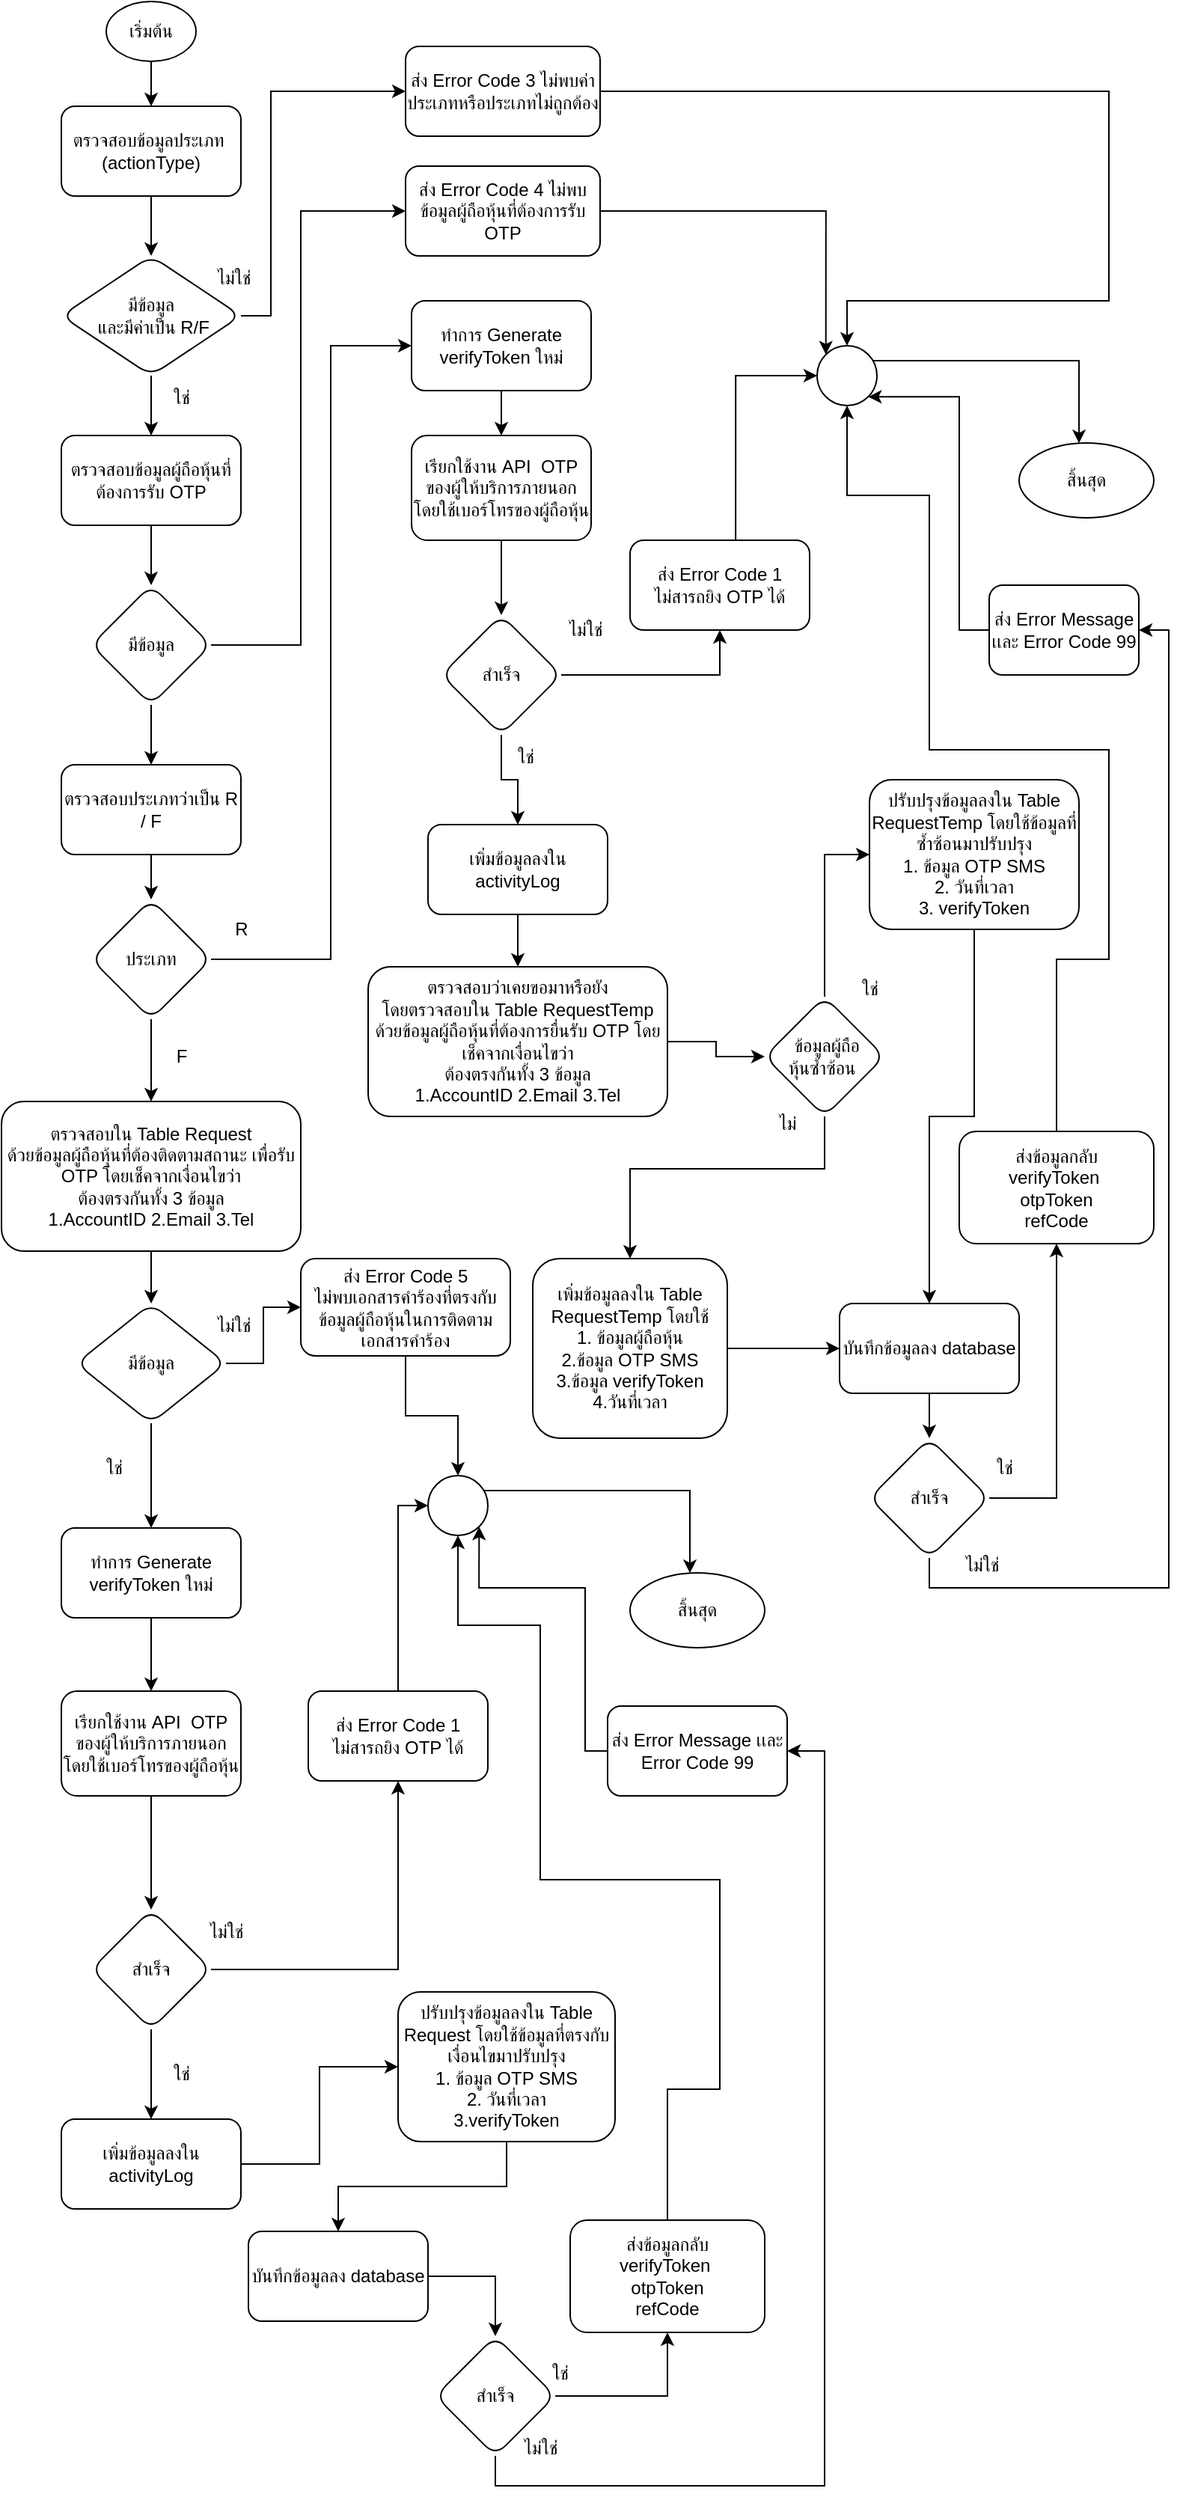 <mxfile version="20.2.7" type="github">
  <diagram id="dro-6b8uDXhCYp0ZRgtl" name="หน้า-1">
    <mxGraphModel dx="1261" dy="743" grid="1" gridSize="10" guides="1" tooltips="1" connect="1" arrows="1" fold="1" page="1" pageScale="1" pageWidth="827" pageHeight="1169" math="0" shadow="0">
      <root>
        <mxCell id="0" />
        <mxCell id="1" parent="0" />
        <mxCell id="cVtNknkUycDQGSGfjUrZ-103" value="" style="group" vertex="1" connectable="0" parent="1">
          <mxGeometry x="29" y="30" width="770" height="1660" as="geometry" />
        </mxCell>
        <mxCell id="cVtNknkUycDQGSGfjUrZ-2" value="เริ่มต้น" style="ellipse;whiteSpace=wrap;html=1;" vertex="1" parent="cVtNknkUycDQGSGfjUrZ-103">
          <mxGeometry x="70" width="60" height="40" as="geometry" />
        </mxCell>
        <mxCell id="cVtNknkUycDQGSGfjUrZ-4" value="ตรวจสอบข้อมูลประเภท&amp;nbsp;&lt;br&gt;(actionType)" style="rounded=1;whiteSpace=wrap;html=1;" vertex="1" parent="cVtNknkUycDQGSGfjUrZ-103">
          <mxGeometry x="40" y="70" width="120" height="60" as="geometry" />
        </mxCell>
        <mxCell id="cVtNknkUycDQGSGfjUrZ-1" value="" style="edgeStyle=orthogonalEdgeStyle;rounded=0;orthogonalLoop=1;jettySize=auto;html=1;" edge="1" parent="cVtNknkUycDQGSGfjUrZ-103" source="cVtNknkUycDQGSGfjUrZ-2" target="cVtNknkUycDQGSGfjUrZ-4">
          <mxGeometry relative="1" as="geometry" />
        </mxCell>
        <mxCell id="cVtNknkUycDQGSGfjUrZ-7" value="มีข้อมูล&lt;br&gt;&amp;nbsp;และมีค่าเป็น R/F" style="rhombus;whiteSpace=wrap;html=1;rounded=1;" vertex="1" parent="cVtNknkUycDQGSGfjUrZ-103">
          <mxGeometry x="40" y="170" width="120" height="80" as="geometry" />
        </mxCell>
        <mxCell id="cVtNknkUycDQGSGfjUrZ-3" value="" style="edgeStyle=orthogonalEdgeStyle;rounded=0;orthogonalLoop=1;jettySize=auto;html=1;" edge="1" parent="cVtNknkUycDQGSGfjUrZ-103" source="cVtNknkUycDQGSGfjUrZ-4" target="cVtNknkUycDQGSGfjUrZ-7">
          <mxGeometry relative="1" as="geometry" />
        </mxCell>
        <mxCell id="cVtNknkUycDQGSGfjUrZ-9" value="ส่ง Error Code 3 ไม่พบค่าประเภทหรือประเภทไม่ถูกต้อง" style="whiteSpace=wrap;html=1;rounded=1;" vertex="1" parent="cVtNknkUycDQGSGfjUrZ-103">
          <mxGeometry x="270" y="30" width="130" height="60" as="geometry" />
        </mxCell>
        <mxCell id="cVtNknkUycDQGSGfjUrZ-5" value="" style="edgeStyle=orthogonalEdgeStyle;rounded=0;orthogonalLoop=1;jettySize=auto;html=1;" edge="1" parent="cVtNknkUycDQGSGfjUrZ-103" source="cVtNknkUycDQGSGfjUrZ-7" target="cVtNknkUycDQGSGfjUrZ-9">
          <mxGeometry relative="1" as="geometry">
            <Array as="points">
              <mxPoint x="180" y="210" />
              <mxPoint x="180" y="60" />
            </Array>
          </mxGeometry>
        </mxCell>
        <mxCell id="cVtNknkUycDQGSGfjUrZ-12" value="ตรวจสอบข้อมูลผู้ถือหุ้นที่ต้องการรับ OTP" style="whiteSpace=wrap;html=1;rounded=1;" vertex="1" parent="cVtNknkUycDQGSGfjUrZ-103">
          <mxGeometry x="40" y="290" width="120" height="60" as="geometry" />
        </mxCell>
        <mxCell id="cVtNknkUycDQGSGfjUrZ-6" value="" style="edgeStyle=orthogonalEdgeStyle;rounded=0;orthogonalLoop=1;jettySize=auto;html=1;" edge="1" parent="cVtNknkUycDQGSGfjUrZ-103" source="cVtNknkUycDQGSGfjUrZ-7" target="cVtNknkUycDQGSGfjUrZ-12">
          <mxGeometry relative="1" as="geometry" />
        </mxCell>
        <mxCell id="cVtNknkUycDQGSGfjUrZ-14" value="ส่ง Error Code 4 ไม่พบข้อมูลผู้ถือหุ้นที่ต้องการรับ OTP" style="whiteSpace=wrap;html=1;rounded=1;" vertex="1" parent="cVtNknkUycDQGSGfjUrZ-103">
          <mxGeometry x="270" y="110" width="130" height="60" as="geometry" />
        </mxCell>
        <mxCell id="cVtNknkUycDQGSGfjUrZ-15" value="ไม่ใช่" style="text;html=1;align=center;verticalAlign=middle;resizable=0;points=[];autosize=1;strokeColor=none;fillColor=none;" vertex="1" parent="cVtNknkUycDQGSGfjUrZ-103">
          <mxGeometry x="130" y="170" width="50" height="30" as="geometry" />
        </mxCell>
        <mxCell id="cVtNknkUycDQGSGfjUrZ-16" value="ใช่" style="text;html=1;align=center;verticalAlign=middle;resizable=0;points=[];autosize=1;strokeColor=none;fillColor=none;" vertex="1" parent="cVtNknkUycDQGSGfjUrZ-103">
          <mxGeometry x="100" y="250" width="40" height="30" as="geometry" />
        </mxCell>
        <mxCell id="cVtNknkUycDQGSGfjUrZ-18" value="มีข้อมูล" style="rhombus;whiteSpace=wrap;html=1;rounded=1;" vertex="1" parent="cVtNknkUycDQGSGfjUrZ-103">
          <mxGeometry x="60" y="390" width="80" height="80" as="geometry" />
        </mxCell>
        <mxCell id="cVtNknkUycDQGSGfjUrZ-11" value="" style="edgeStyle=orthogonalEdgeStyle;rounded=0;orthogonalLoop=1;jettySize=auto;html=1;" edge="1" parent="cVtNknkUycDQGSGfjUrZ-103" source="cVtNknkUycDQGSGfjUrZ-12" target="cVtNknkUycDQGSGfjUrZ-18">
          <mxGeometry relative="1" as="geometry" />
        </mxCell>
        <mxCell id="cVtNknkUycDQGSGfjUrZ-10" value="" style="edgeStyle=orthogonalEdgeStyle;rounded=0;orthogonalLoop=1;jettySize=auto;html=1;exitX=1;exitY=0.5;exitDx=0;exitDy=0;" edge="1" parent="cVtNknkUycDQGSGfjUrZ-103" source="cVtNknkUycDQGSGfjUrZ-18" target="cVtNknkUycDQGSGfjUrZ-14">
          <mxGeometry relative="1" as="geometry">
            <Array as="points">
              <mxPoint x="200" y="430" />
              <mxPoint x="200" y="140" />
            </Array>
          </mxGeometry>
        </mxCell>
        <mxCell id="cVtNknkUycDQGSGfjUrZ-21" value="ตรวจสอบประเภทว่าเป็น R / F" style="whiteSpace=wrap;html=1;rounded=1;" vertex="1" parent="cVtNknkUycDQGSGfjUrZ-103">
          <mxGeometry x="40" y="510" width="120" height="60" as="geometry" />
        </mxCell>
        <mxCell id="cVtNknkUycDQGSGfjUrZ-17" value="" style="edgeStyle=orthogonalEdgeStyle;rounded=0;orthogonalLoop=1;jettySize=auto;html=1;" edge="1" parent="cVtNknkUycDQGSGfjUrZ-103" source="cVtNknkUycDQGSGfjUrZ-18" target="cVtNknkUycDQGSGfjUrZ-21">
          <mxGeometry relative="1" as="geometry" />
        </mxCell>
        <mxCell id="cVtNknkUycDQGSGfjUrZ-23" value="ประเภท" style="rhombus;whiteSpace=wrap;html=1;rounded=1;" vertex="1" parent="cVtNknkUycDQGSGfjUrZ-103">
          <mxGeometry x="60" y="600" width="80" height="80" as="geometry" />
        </mxCell>
        <mxCell id="cVtNknkUycDQGSGfjUrZ-20" value="" style="edgeStyle=orthogonalEdgeStyle;rounded=0;orthogonalLoop=1;jettySize=auto;html=1;" edge="1" parent="cVtNknkUycDQGSGfjUrZ-103" source="cVtNknkUycDQGSGfjUrZ-21" target="cVtNknkUycDQGSGfjUrZ-23">
          <mxGeometry relative="1" as="geometry" />
        </mxCell>
        <mxCell id="cVtNknkUycDQGSGfjUrZ-24" value="R" style="text;html=1;align=center;verticalAlign=middle;resizable=0;points=[];autosize=1;strokeColor=none;fillColor=none;" vertex="1" parent="cVtNknkUycDQGSGfjUrZ-103">
          <mxGeometry x="145" y="605" width="30" height="30" as="geometry" />
        </mxCell>
        <mxCell id="cVtNknkUycDQGSGfjUrZ-25" value="F" style="text;html=1;align=center;verticalAlign=middle;resizable=0;points=[];autosize=1;strokeColor=none;fillColor=none;" vertex="1" parent="cVtNknkUycDQGSGfjUrZ-103">
          <mxGeometry x="105" y="690" width="30" height="30" as="geometry" />
        </mxCell>
        <mxCell id="cVtNknkUycDQGSGfjUrZ-28" value="สำเร็จ" style="rhombus;whiteSpace=wrap;html=1;rounded=1;" vertex="1" parent="cVtNknkUycDQGSGfjUrZ-103">
          <mxGeometry x="294" y="410" width="80" height="80" as="geometry" />
        </mxCell>
        <mxCell id="cVtNknkUycDQGSGfjUrZ-30" value="ส่ง Error Code 1 &lt;br&gt;ไม่สารถยิง OTP ได้" style="whiteSpace=wrap;html=1;rounded=1;" vertex="1" parent="cVtNknkUycDQGSGfjUrZ-103">
          <mxGeometry x="420" y="360" width="120" height="60" as="geometry" />
        </mxCell>
        <mxCell id="cVtNknkUycDQGSGfjUrZ-27" style="edgeStyle=orthogonalEdgeStyle;rounded=0;orthogonalLoop=1;jettySize=auto;html=1;entryX=0.5;entryY=1;entryDx=0;entryDy=0;" edge="1" parent="cVtNknkUycDQGSGfjUrZ-103" source="cVtNknkUycDQGSGfjUrZ-28" target="cVtNknkUycDQGSGfjUrZ-30">
          <mxGeometry relative="1" as="geometry" />
        </mxCell>
        <mxCell id="cVtNknkUycDQGSGfjUrZ-31" value="ไม่ใช่" style="text;html=1;align=center;verticalAlign=middle;resizable=0;points=[];autosize=1;strokeColor=none;fillColor=none;" vertex="1" parent="cVtNknkUycDQGSGfjUrZ-103">
          <mxGeometry x="365" y="405" width="50" height="30" as="geometry" />
        </mxCell>
        <mxCell id="cVtNknkUycDQGSGfjUrZ-32" value="ใช่" style="text;html=1;align=center;verticalAlign=middle;resizable=0;points=[];autosize=1;strokeColor=none;fillColor=none;" vertex="1" parent="cVtNknkUycDQGSGfjUrZ-103">
          <mxGeometry x="330" y="490" width="40" height="30" as="geometry" />
        </mxCell>
        <mxCell id="cVtNknkUycDQGSGfjUrZ-34" value="" style="ellipse;whiteSpace=wrap;html=1;aspect=fixed;" vertex="1" parent="cVtNknkUycDQGSGfjUrZ-103">
          <mxGeometry x="545" y="230" width="40" height="40" as="geometry" />
        </mxCell>
        <mxCell id="cVtNknkUycDQGSGfjUrZ-8" style="edgeStyle=orthogonalEdgeStyle;rounded=0;orthogonalLoop=1;jettySize=auto;html=1;entryX=0.5;entryY=0;entryDx=0;entryDy=0;" edge="1" parent="cVtNknkUycDQGSGfjUrZ-103" source="cVtNknkUycDQGSGfjUrZ-9" target="cVtNknkUycDQGSGfjUrZ-34">
          <mxGeometry relative="1" as="geometry">
            <mxPoint x="710" y="110" as="targetPoint" />
            <Array as="points">
              <mxPoint x="740" y="60" />
              <mxPoint x="740" y="200" />
              <mxPoint x="565" y="200" />
            </Array>
          </mxGeometry>
        </mxCell>
        <mxCell id="cVtNknkUycDQGSGfjUrZ-13" style="edgeStyle=orthogonalEdgeStyle;rounded=0;orthogonalLoop=1;jettySize=auto;html=1;entryX=0;entryY=0;entryDx=0;entryDy=0;" edge="1" parent="cVtNknkUycDQGSGfjUrZ-103" source="cVtNknkUycDQGSGfjUrZ-14" target="cVtNknkUycDQGSGfjUrZ-34">
          <mxGeometry relative="1" as="geometry">
            <mxPoint x="660" y="140" as="targetPoint" />
          </mxGeometry>
        </mxCell>
        <mxCell id="cVtNknkUycDQGSGfjUrZ-29" style="edgeStyle=orthogonalEdgeStyle;rounded=0;orthogonalLoop=1;jettySize=auto;html=1;entryX=0;entryY=0.5;entryDx=0;entryDy=0;exitX=0.588;exitY=-0.004;exitDx=0;exitDy=0;exitPerimeter=0;" edge="1" parent="cVtNknkUycDQGSGfjUrZ-103" source="cVtNknkUycDQGSGfjUrZ-30" target="cVtNknkUycDQGSGfjUrZ-34">
          <mxGeometry relative="1" as="geometry" />
        </mxCell>
        <mxCell id="cVtNknkUycDQGSGfjUrZ-35" value="เพิ่มข้อมูลลงใน Table RequestTemp โดยใช้&lt;br&gt;1. ข้อมูลผู้ถือหุ้น &lt;br&gt;2.ข้อมูล OTP SMS&lt;br&gt;3.ข้อมูล verifyToken&lt;br&gt;4.วันที่เวลา" style="whiteSpace=wrap;html=1;rounded=1;" vertex="1" parent="cVtNknkUycDQGSGfjUrZ-103">
          <mxGeometry x="355" y="840" width="130" height="120" as="geometry" />
        </mxCell>
        <mxCell id="cVtNknkUycDQGSGfjUrZ-37" value="เพิ่มข้อมูลลงใน activityLog" style="whiteSpace=wrap;html=1;rounded=1;" vertex="1" parent="cVtNknkUycDQGSGfjUrZ-103">
          <mxGeometry x="285" y="550" width="120" height="60" as="geometry" />
        </mxCell>
        <mxCell id="cVtNknkUycDQGSGfjUrZ-26" value="" style="edgeStyle=orthogonalEdgeStyle;rounded=0;orthogonalLoop=1;jettySize=auto;html=1;" edge="1" parent="cVtNknkUycDQGSGfjUrZ-103" source="cVtNknkUycDQGSGfjUrZ-28" target="cVtNknkUycDQGSGfjUrZ-37">
          <mxGeometry relative="1" as="geometry" />
        </mxCell>
        <mxCell id="cVtNknkUycDQGSGfjUrZ-39" value="บันทึกข้อมูลลง database" style="whiteSpace=wrap;html=1;rounded=1;" vertex="1" parent="cVtNknkUycDQGSGfjUrZ-103">
          <mxGeometry x="560" y="870" width="120" height="60" as="geometry" />
        </mxCell>
        <mxCell id="cVtNknkUycDQGSGfjUrZ-40" value="" style="edgeStyle=orthogonalEdgeStyle;rounded=0;orthogonalLoop=1;jettySize=auto;html=1;" edge="1" parent="cVtNknkUycDQGSGfjUrZ-103" source="cVtNknkUycDQGSGfjUrZ-35" target="cVtNknkUycDQGSGfjUrZ-39">
          <mxGeometry relative="1" as="geometry">
            <Array as="points">
              <mxPoint x="670" y="880" />
            </Array>
          </mxGeometry>
        </mxCell>
        <mxCell id="cVtNknkUycDQGSGfjUrZ-42" value="" style="edgeStyle=orthogonalEdgeStyle;rounded=0;orthogonalLoop=1;jettySize=auto;html=1;" edge="1" parent="cVtNknkUycDQGSGfjUrZ-103" source="cVtNknkUycDQGSGfjUrZ-43" target="cVtNknkUycDQGSGfjUrZ-35">
          <mxGeometry relative="1" as="geometry">
            <Array as="points">
              <mxPoint x="550" y="780" />
              <mxPoint x="420" y="780" />
            </Array>
          </mxGeometry>
        </mxCell>
        <mxCell id="cVtNknkUycDQGSGfjUrZ-43" value="&amp;nbsp;ข้อมูลผู้ถือ&lt;br&gt;หุ้นซ้ำซ้อน&amp;nbsp;" style="rhombus;whiteSpace=wrap;html=1;rounded=1;" vertex="1" parent="cVtNknkUycDQGSGfjUrZ-103">
          <mxGeometry x="510" y="665" width="80" height="80" as="geometry" />
        </mxCell>
        <mxCell id="cVtNknkUycDQGSGfjUrZ-44" value="" style="edgeStyle=orthogonalEdgeStyle;rounded=0;orthogonalLoop=1;jettySize=auto;html=1;entryX=0.5;entryY=0;entryDx=0;entryDy=0;" edge="1" parent="cVtNknkUycDQGSGfjUrZ-103" source="cVtNknkUycDQGSGfjUrZ-45" target="cVtNknkUycDQGSGfjUrZ-39">
          <mxGeometry relative="1" as="geometry">
            <mxPoint x="685" y="1025" as="targetPoint" />
          </mxGeometry>
        </mxCell>
        <mxCell id="cVtNknkUycDQGSGfjUrZ-45" value="ปรับปรุงข้อมูลลงใน Table RequestTemp โดยใช้ข้อมูลที่ซ้ำซ้อนมาปรับปรุง&lt;br&gt;1. ข้อมูล OTP SMS&lt;br&gt;2. วันที่เวลา&lt;br&gt;3. verifyToken" style="whiteSpace=wrap;html=1;rounded=1;" vertex="1" parent="cVtNknkUycDQGSGfjUrZ-103">
          <mxGeometry x="580" y="520" width="140" height="100" as="geometry" />
        </mxCell>
        <mxCell id="cVtNknkUycDQGSGfjUrZ-41" style="edgeStyle=orthogonalEdgeStyle;rounded=0;orthogonalLoop=1;jettySize=auto;html=1;entryX=0;entryY=0.5;entryDx=0;entryDy=0;" edge="1" parent="cVtNknkUycDQGSGfjUrZ-103" source="cVtNknkUycDQGSGfjUrZ-43" target="cVtNknkUycDQGSGfjUrZ-45">
          <mxGeometry relative="1" as="geometry" />
        </mxCell>
        <mxCell id="cVtNknkUycDQGSGfjUrZ-46" value="ไม่" style="text;html=1;align=center;verticalAlign=middle;resizable=0;points=[];autosize=1;strokeColor=none;fillColor=none;" vertex="1" parent="cVtNknkUycDQGSGfjUrZ-103">
          <mxGeometry x="505" y="735" width="40" height="30" as="geometry" />
        </mxCell>
        <mxCell id="cVtNknkUycDQGSGfjUrZ-47" value="ใช่" style="text;html=1;align=center;verticalAlign=middle;resizable=0;points=[];autosize=1;strokeColor=none;fillColor=none;" vertex="1" parent="cVtNknkUycDQGSGfjUrZ-103">
          <mxGeometry x="560" y="645" width="40" height="30" as="geometry" />
        </mxCell>
        <mxCell id="cVtNknkUycDQGSGfjUrZ-48" style="edgeStyle=orthogonalEdgeStyle;rounded=0;orthogonalLoop=1;jettySize=auto;html=1;entryX=0.5;entryY=1;entryDx=0;entryDy=0;exitX=0.5;exitY=0;exitDx=0;exitDy=0;" edge="1" parent="cVtNknkUycDQGSGfjUrZ-103" source="cVtNknkUycDQGSGfjUrZ-49" target="cVtNknkUycDQGSGfjUrZ-34">
          <mxGeometry relative="1" as="geometry">
            <mxPoint x="700" y="750" as="sourcePoint" />
            <Array as="points">
              <mxPoint x="705" y="640" />
              <mxPoint x="740" y="640" />
              <mxPoint x="740" y="500" />
              <mxPoint x="620" y="500" />
              <mxPoint x="620" y="330" />
              <mxPoint x="565" y="330" />
            </Array>
          </mxGeometry>
        </mxCell>
        <mxCell id="cVtNknkUycDQGSGfjUrZ-49" value="ส่งข้อมูลกลับ&lt;br&gt;verifyToken&amp;nbsp;&lt;br&gt;otpToken&lt;br&gt;refCode" style="whiteSpace=wrap;html=1;rounded=1;" vertex="1" parent="cVtNknkUycDQGSGfjUrZ-103">
          <mxGeometry x="640" y="755" width="130" height="75" as="geometry" />
        </mxCell>
        <mxCell id="cVtNknkUycDQGSGfjUrZ-50" value="สิ้นสุด" style="ellipse;whiteSpace=wrap;html=1;" vertex="1" parent="cVtNknkUycDQGSGfjUrZ-103">
          <mxGeometry x="680" y="295" width="90" height="50" as="geometry" />
        </mxCell>
        <mxCell id="cVtNknkUycDQGSGfjUrZ-33" value="" style="edgeStyle=orthogonalEdgeStyle;rounded=0;orthogonalLoop=1;jettySize=auto;html=1;" edge="1" parent="cVtNknkUycDQGSGfjUrZ-103" source="cVtNknkUycDQGSGfjUrZ-34" target="cVtNknkUycDQGSGfjUrZ-50">
          <mxGeometry relative="1" as="geometry">
            <Array as="points">
              <mxPoint x="720" y="240" />
            </Array>
          </mxGeometry>
        </mxCell>
        <mxCell id="cVtNknkUycDQGSGfjUrZ-51" style="edgeStyle=orthogonalEdgeStyle;rounded=0;orthogonalLoop=1;jettySize=auto;html=1;entryX=0.5;entryY=1;entryDx=0;entryDy=0;" edge="1" parent="cVtNknkUycDQGSGfjUrZ-103" source="cVtNknkUycDQGSGfjUrZ-53" target="cVtNknkUycDQGSGfjUrZ-49">
          <mxGeometry relative="1" as="geometry">
            <mxPoint x="710" y="840" as="targetPoint" />
            <Array as="points">
              <mxPoint x="705" y="1000" />
            </Array>
          </mxGeometry>
        </mxCell>
        <mxCell id="cVtNknkUycDQGSGfjUrZ-53" value="สำเร็จ" style="rhombus;whiteSpace=wrap;html=1;rounded=1;" vertex="1" parent="cVtNknkUycDQGSGfjUrZ-103">
          <mxGeometry x="580" y="960" width="80" height="80" as="geometry" />
        </mxCell>
        <mxCell id="cVtNknkUycDQGSGfjUrZ-38" value="" style="edgeStyle=orthogonalEdgeStyle;rounded=0;orthogonalLoop=1;jettySize=auto;html=1;" edge="1" parent="cVtNknkUycDQGSGfjUrZ-103" source="cVtNknkUycDQGSGfjUrZ-39" target="cVtNknkUycDQGSGfjUrZ-53">
          <mxGeometry relative="1" as="geometry" />
        </mxCell>
        <mxCell id="cVtNknkUycDQGSGfjUrZ-54" value="ใช่" style="text;html=1;align=center;verticalAlign=middle;resizable=0;points=[];autosize=1;strokeColor=none;fillColor=none;" vertex="1" parent="cVtNknkUycDQGSGfjUrZ-103">
          <mxGeometry x="650" y="965" width="40" height="30" as="geometry" />
        </mxCell>
        <mxCell id="cVtNknkUycDQGSGfjUrZ-56" value="ตรวจสอบใน Table Request&lt;br&gt;ด้วยข้อมูลผู้ถือหุ้นที่ต้องติดตามสถานะ เพื่อรับ OTP โดยเช็คจากเงื่อนไขว่า&lt;br&gt;ต้องตรงกันทั้ง 3 ข้อมูล&lt;br&gt;1.AccountID 2.Email 3.Tel" style="whiteSpace=wrap;html=1;rounded=1;" vertex="1" parent="cVtNknkUycDQGSGfjUrZ-103">
          <mxGeometry y="735" width="200" height="100" as="geometry" />
        </mxCell>
        <mxCell id="cVtNknkUycDQGSGfjUrZ-22" value="" style="edgeStyle=orthogonalEdgeStyle;rounded=0;orthogonalLoop=1;jettySize=auto;html=1;entryX=0.5;entryY=0;entryDx=0;entryDy=0;" edge="1" parent="cVtNknkUycDQGSGfjUrZ-103" source="cVtNknkUycDQGSGfjUrZ-23" target="cVtNknkUycDQGSGfjUrZ-56">
          <mxGeometry relative="1" as="geometry">
            <mxPoint x="100" y="770" as="targetPoint" />
          </mxGeometry>
        </mxCell>
        <mxCell id="cVtNknkUycDQGSGfjUrZ-57" value="ไม่ใช่" style="text;html=1;align=center;verticalAlign=middle;resizable=0;points=[];autosize=1;strokeColor=none;fillColor=none;" vertex="1" parent="cVtNknkUycDQGSGfjUrZ-103">
          <mxGeometry x="630" y="1030" width="50" height="30" as="geometry" />
        </mxCell>
        <mxCell id="cVtNknkUycDQGSGfjUrZ-60" value="มีข้อมูล" style="rhombus;whiteSpace=wrap;html=1;rounded=1;" vertex="1" parent="cVtNknkUycDQGSGfjUrZ-103">
          <mxGeometry x="50" y="870" width="100" height="80" as="geometry" />
        </mxCell>
        <mxCell id="cVtNknkUycDQGSGfjUrZ-55" value="" style="edgeStyle=orthogonalEdgeStyle;rounded=0;orthogonalLoop=1;jettySize=auto;html=1;entryX=0.5;entryY=0;entryDx=0;entryDy=0;" edge="1" parent="cVtNknkUycDQGSGfjUrZ-103" source="cVtNknkUycDQGSGfjUrZ-56" target="cVtNknkUycDQGSGfjUrZ-60">
          <mxGeometry relative="1" as="geometry">
            <mxPoint x="99.524" y="860.022" as="targetPoint" />
          </mxGeometry>
        </mxCell>
        <mxCell id="cVtNknkUycDQGSGfjUrZ-61" value="ทำการ Generate verifyToken ใหม่" style="whiteSpace=wrap;html=1;rounded=1;" vertex="1" parent="cVtNknkUycDQGSGfjUrZ-103">
          <mxGeometry x="40" y="1020" width="120" height="60" as="geometry" />
        </mxCell>
        <mxCell id="cVtNknkUycDQGSGfjUrZ-58" style="edgeStyle=orthogonalEdgeStyle;rounded=0;orthogonalLoop=1;jettySize=auto;html=1;entryX=0.5;entryY=0;entryDx=0;entryDy=0;" edge="1" parent="cVtNknkUycDQGSGfjUrZ-103" source="cVtNknkUycDQGSGfjUrZ-60" target="cVtNknkUycDQGSGfjUrZ-61">
          <mxGeometry relative="1" as="geometry" />
        </mxCell>
        <mxCell id="cVtNknkUycDQGSGfjUrZ-62" value="ใช่" style="text;html=1;align=center;verticalAlign=middle;resizable=0;points=[];autosize=1;strokeColor=none;fillColor=none;" vertex="1" parent="cVtNknkUycDQGSGfjUrZ-103">
          <mxGeometry x="55" y="965" width="40" height="30" as="geometry" />
        </mxCell>
        <mxCell id="cVtNknkUycDQGSGfjUrZ-63" value="ไม่ใช่" style="text;html=1;align=center;verticalAlign=middle;resizable=0;points=[];autosize=1;strokeColor=none;fillColor=none;" vertex="1" parent="cVtNknkUycDQGSGfjUrZ-103">
          <mxGeometry x="130" y="870" width="50" height="30" as="geometry" />
        </mxCell>
        <mxCell id="cVtNknkUycDQGSGfjUrZ-64" value="เรียกใช้งาน API&amp;nbsp; OTP ของผู้ให้บริการภายนอก โดยใช้เบอร์โทรของผู้ถือหุ้น" style="whiteSpace=wrap;html=1;rounded=1;" vertex="1" parent="cVtNknkUycDQGSGfjUrZ-103">
          <mxGeometry x="40" y="1129" width="120" height="70" as="geometry" />
        </mxCell>
        <mxCell id="cVtNknkUycDQGSGfjUrZ-65" value="" style="edgeStyle=orthogonalEdgeStyle;rounded=0;orthogonalLoop=1;jettySize=auto;html=1;" edge="1" parent="cVtNknkUycDQGSGfjUrZ-103" source="cVtNknkUycDQGSGfjUrZ-61" target="cVtNknkUycDQGSGfjUrZ-64">
          <mxGeometry relative="1" as="geometry" />
        </mxCell>
        <mxCell id="cVtNknkUycDQGSGfjUrZ-66" value="สำเร็จ" style="rhombus;whiteSpace=wrap;html=1;rounded=1;" vertex="1" parent="cVtNknkUycDQGSGfjUrZ-103">
          <mxGeometry x="60" y="1275" width="80" height="80" as="geometry" />
        </mxCell>
        <mxCell id="cVtNknkUycDQGSGfjUrZ-67" value="" style="edgeStyle=orthogonalEdgeStyle;rounded=0;orthogonalLoop=1;jettySize=auto;html=1;" edge="1" parent="cVtNknkUycDQGSGfjUrZ-103" source="cVtNknkUycDQGSGfjUrZ-64" target="cVtNknkUycDQGSGfjUrZ-66">
          <mxGeometry relative="1" as="geometry" />
        </mxCell>
        <mxCell id="cVtNknkUycDQGSGfjUrZ-68" value="ส่ง Error Code 1 &lt;br&gt;ไม่สารถยิง OTP ได้" style="whiteSpace=wrap;html=1;rounded=1;" vertex="1" parent="cVtNknkUycDQGSGfjUrZ-103">
          <mxGeometry x="205" y="1129" width="120" height="60" as="geometry" />
        </mxCell>
        <mxCell id="cVtNknkUycDQGSGfjUrZ-69" style="edgeStyle=orthogonalEdgeStyle;rounded=0;orthogonalLoop=1;jettySize=auto;html=1;entryX=0.5;entryY=1;entryDx=0;entryDy=0;" edge="1" parent="cVtNknkUycDQGSGfjUrZ-103" source="cVtNknkUycDQGSGfjUrZ-66" target="cVtNknkUycDQGSGfjUrZ-68">
          <mxGeometry relative="1" as="geometry">
            <Array as="points">
              <mxPoint x="265" y="1315" />
            </Array>
          </mxGeometry>
        </mxCell>
        <mxCell id="cVtNknkUycDQGSGfjUrZ-70" value="ไม่ใช่" style="text;html=1;align=center;verticalAlign=middle;resizable=0;points=[];autosize=1;strokeColor=none;fillColor=none;" vertex="1" parent="cVtNknkUycDQGSGfjUrZ-103">
          <mxGeometry x="125" y="1275" width="50" height="30" as="geometry" />
        </mxCell>
        <mxCell id="cVtNknkUycDQGSGfjUrZ-71" value="ใช่" style="text;html=1;align=center;verticalAlign=middle;resizable=0;points=[];autosize=1;strokeColor=none;fillColor=none;" vertex="1" parent="cVtNknkUycDQGSGfjUrZ-103">
          <mxGeometry x="100" y="1370" width="40" height="30" as="geometry" />
        </mxCell>
        <mxCell id="cVtNknkUycDQGSGfjUrZ-72" value="" style="ellipse;whiteSpace=wrap;html=1;aspect=fixed;" vertex="1" parent="cVtNknkUycDQGSGfjUrZ-103">
          <mxGeometry x="285" y="985" width="40" height="40" as="geometry" />
        </mxCell>
        <mxCell id="cVtNknkUycDQGSGfjUrZ-73" style="edgeStyle=orthogonalEdgeStyle;rounded=0;orthogonalLoop=1;jettySize=auto;html=1;entryX=0;entryY=0.5;entryDx=0;entryDy=0;" edge="1" parent="cVtNknkUycDQGSGfjUrZ-103" source="cVtNknkUycDQGSGfjUrZ-68" target="cVtNknkUycDQGSGfjUrZ-72">
          <mxGeometry relative="1" as="geometry" />
        </mxCell>
        <mxCell id="cVtNknkUycDQGSGfjUrZ-74" value="เพิ่มข้อมูลลงใน activityLog" style="whiteSpace=wrap;html=1;rounded=1;" vertex="1" parent="cVtNknkUycDQGSGfjUrZ-103">
          <mxGeometry x="40" y="1415" width="120" height="60" as="geometry" />
        </mxCell>
        <mxCell id="cVtNknkUycDQGSGfjUrZ-75" value="" style="edgeStyle=orthogonalEdgeStyle;rounded=0;orthogonalLoop=1;jettySize=auto;html=1;" edge="1" parent="cVtNknkUycDQGSGfjUrZ-103" source="cVtNknkUycDQGSGfjUrZ-66" target="cVtNknkUycDQGSGfjUrZ-74">
          <mxGeometry relative="1" as="geometry" />
        </mxCell>
        <mxCell id="cVtNknkUycDQGSGfjUrZ-76" value="บันทึกข้อมูลลง database" style="whiteSpace=wrap;html=1;rounded=1;" vertex="1" parent="cVtNknkUycDQGSGfjUrZ-103">
          <mxGeometry x="165" y="1490" width="120" height="60" as="geometry" />
        </mxCell>
        <mxCell id="cVtNknkUycDQGSGfjUrZ-77" value="" style="edgeStyle=orthogonalEdgeStyle;rounded=0;orthogonalLoop=1;jettySize=auto;html=1;entryX=0.5;entryY=0;entryDx=0;entryDy=0;" edge="1" parent="cVtNknkUycDQGSGfjUrZ-103" source="cVtNknkUycDQGSGfjUrZ-78" target="cVtNknkUycDQGSGfjUrZ-76">
          <mxGeometry relative="1" as="geometry">
            <mxPoint x="425" y="1780" as="targetPoint" />
          </mxGeometry>
        </mxCell>
        <mxCell id="cVtNknkUycDQGSGfjUrZ-78" value="ปรับปรุงข้อมูลลงใน Table Request โดยใช้ข้อมูลที่ตรงกับเงื่อนไขมาปรับปรุง&lt;br&gt;1. ข้อมูล OTP SMS&lt;br&gt;2. วันที่เวลา&lt;br&gt;3.verifyToken" style="whiteSpace=wrap;html=1;rounded=1;" vertex="1" parent="cVtNknkUycDQGSGfjUrZ-103">
          <mxGeometry x="265" y="1330" width="145" height="100" as="geometry" />
        </mxCell>
        <mxCell id="cVtNknkUycDQGSGfjUrZ-79" style="edgeStyle=orthogonalEdgeStyle;rounded=0;orthogonalLoop=1;jettySize=auto;html=1;entryX=0;entryY=0.5;entryDx=0;entryDy=0;exitX=1;exitY=0.5;exitDx=0;exitDy=0;" edge="1" parent="cVtNknkUycDQGSGfjUrZ-103" source="cVtNknkUycDQGSGfjUrZ-74" target="cVtNknkUycDQGSGfjUrZ-78">
          <mxGeometry relative="1" as="geometry">
            <mxPoint x="300.0" y="1510.0" as="sourcePoint" />
          </mxGeometry>
        </mxCell>
        <mxCell id="cVtNknkUycDQGSGfjUrZ-80" style="edgeStyle=orthogonalEdgeStyle;rounded=0;orthogonalLoop=1;jettySize=auto;html=1;entryX=0.5;entryY=1;entryDx=0;entryDy=0;exitX=0.5;exitY=0;exitDx=0;exitDy=0;" edge="1" parent="cVtNknkUycDQGSGfjUrZ-103" source="cVtNknkUycDQGSGfjUrZ-81" target="cVtNknkUycDQGSGfjUrZ-72">
          <mxGeometry relative="1" as="geometry">
            <mxPoint x="440" y="1505" as="sourcePoint" />
            <Array as="points">
              <mxPoint x="445" y="1395" />
              <mxPoint x="480" y="1395" />
              <mxPoint x="480" y="1255" />
              <mxPoint x="360" y="1255" />
              <mxPoint x="360" y="1085" />
              <mxPoint x="305" y="1085" />
            </Array>
          </mxGeometry>
        </mxCell>
        <mxCell id="cVtNknkUycDQGSGfjUrZ-81" value="ส่งข้อมูลกลับ&lt;br&gt;verifyToken&amp;nbsp;&lt;br&gt;otpToken&lt;br&gt;refCode" style="whiteSpace=wrap;html=1;rounded=1;" vertex="1" parent="cVtNknkUycDQGSGfjUrZ-103">
          <mxGeometry x="380" y="1482.5" width="130" height="75" as="geometry" />
        </mxCell>
        <mxCell id="cVtNknkUycDQGSGfjUrZ-82" value="สิ้นสุด" style="ellipse;whiteSpace=wrap;html=1;" vertex="1" parent="cVtNknkUycDQGSGfjUrZ-103">
          <mxGeometry x="420" y="1050" width="90" height="50" as="geometry" />
        </mxCell>
        <mxCell id="cVtNknkUycDQGSGfjUrZ-83" value="" style="edgeStyle=orthogonalEdgeStyle;rounded=0;orthogonalLoop=1;jettySize=auto;html=1;" edge="1" parent="cVtNknkUycDQGSGfjUrZ-103" source="cVtNknkUycDQGSGfjUrZ-72" target="cVtNknkUycDQGSGfjUrZ-82">
          <mxGeometry relative="1" as="geometry">
            <Array as="points">
              <mxPoint x="460" y="995" />
            </Array>
          </mxGeometry>
        </mxCell>
        <mxCell id="cVtNknkUycDQGSGfjUrZ-84" style="edgeStyle=orthogonalEdgeStyle;rounded=0;orthogonalLoop=1;jettySize=auto;html=1;entryX=0.5;entryY=1;entryDx=0;entryDy=0;exitX=1;exitY=0.5;exitDx=0;exitDy=0;" edge="1" parent="cVtNknkUycDQGSGfjUrZ-103" source="cVtNknkUycDQGSGfjUrZ-86" target="cVtNknkUycDQGSGfjUrZ-81">
          <mxGeometry relative="1" as="geometry">
            <mxPoint x="450" y="1595" as="targetPoint" />
            <Array as="points">
              <mxPoint x="445" y="1600" />
            </Array>
            <mxPoint x="340" y="1670" as="sourcePoint" />
          </mxGeometry>
        </mxCell>
        <mxCell id="cVtNknkUycDQGSGfjUrZ-86" value="สำเร็จ" style="rhombus;whiteSpace=wrap;html=1;rounded=1;" vertex="1" parent="cVtNknkUycDQGSGfjUrZ-103">
          <mxGeometry x="290" y="1560" width="80" height="80" as="geometry" />
        </mxCell>
        <mxCell id="cVtNknkUycDQGSGfjUrZ-87" value="ใช่" style="text;html=1;align=center;verticalAlign=middle;resizable=0;points=[];autosize=1;strokeColor=none;fillColor=none;" vertex="1" parent="cVtNknkUycDQGSGfjUrZ-103">
          <mxGeometry x="353" y="1570" width="40" height="30" as="geometry" />
        </mxCell>
        <mxCell id="cVtNknkUycDQGSGfjUrZ-88" value="ไม่ใช่" style="text;html=1;align=center;verticalAlign=middle;resizable=0;points=[];autosize=1;strokeColor=none;fillColor=none;" vertex="1" parent="cVtNknkUycDQGSGfjUrZ-103">
          <mxGeometry x="335" y="1620" width="50" height="30" as="geometry" />
        </mxCell>
        <mxCell id="cVtNknkUycDQGSGfjUrZ-89" value="" style="edgeStyle=orthogonalEdgeStyle;rounded=0;orthogonalLoop=1;jettySize=auto;html=1;" edge="1" parent="cVtNknkUycDQGSGfjUrZ-103" source="cVtNknkUycDQGSGfjUrZ-76" target="cVtNknkUycDQGSGfjUrZ-86">
          <mxGeometry relative="1" as="geometry" />
        </mxCell>
        <mxCell id="cVtNknkUycDQGSGfjUrZ-90" style="edgeStyle=orthogonalEdgeStyle;rounded=0;orthogonalLoop=1;jettySize=auto;html=1;entryX=0.5;entryY=0;entryDx=0;entryDy=0;" edge="1" parent="cVtNknkUycDQGSGfjUrZ-103" source="cVtNknkUycDQGSGfjUrZ-91" target="cVtNknkUycDQGSGfjUrZ-72">
          <mxGeometry relative="1" as="geometry" />
        </mxCell>
        <mxCell id="cVtNknkUycDQGSGfjUrZ-91" value="ส่ง Error Code 5&lt;br&gt;ไม่พบเอกสารคำร้องที่ตรงกับข้อมูลผู้ถือหุ้นในการติดตามเอกสารคำร้อง" style="whiteSpace=wrap;html=1;rounded=1;" vertex="1" parent="cVtNknkUycDQGSGfjUrZ-103">
          <mxGeometry x="200" y="840" width="140" height="65" as="geometry" />
        </mxCell>
        <mxCell id="cVtNknkUycDQGSGfjUrZ-59" value="" style="edgeStyle=orthogonalEdgeStyle;rounded=0;orthogonalLoop=1;jettySize=auto;html=1;" edge="1" parent="cVtNknkUycDQGSGfjUrZ-103" source="cVtNknkUycDQGSGfjUrZ-60" target="cVtNknkUycDQGSGfjUrZ-91">
          <mxGeometry relative="1" as="geometry" />
        </mxCell>
        <mxCell id="cVtNknkUycDQGSGfjUrZ-92" style="edgeStyle=orthogonalEdgeStyle;rounded=0;orthogonalLoop=1;jettySize=auto;html=1;entryX=1;entryY=1;entryDx=0;entryDy=0;" edge="1" parent="cVtNknkUycDQGSGfjUrZ-103" source="cVtNknkUycDQGSGfjUrZ-93" target="cVtNknkUycDQGSGfjUrZ-34">
          <mxGeometry relative="1" as="geometry">
            <Array as="points">
              <mxPoint x="640" y="420" />
              <mxPoint x="640" y="264" />
            </Array>
          </mxGeometry>
        </mxCell>
        <mxCell id="cVtNknkUycDQGSGfjUrZ-93" value="ส่ง Error Message เเละ Error Code 99" style="whiteSpace=wrap;html=1;rounded=1;" vertex="1" parent="cVtNknkUycDQGSGfjUrZ-103">
          <mxGeometry x="660" y="390" width="100" height="60" as="geometry" />
        </mxCell>
        <mxCell id="cVtNknkUycDQGSGfjUrZ-94" style="edgeStyle=orthogonalEdgeStyle;rounded=0;orthogonalLoop=1;jettySize=auto;html=1;entryX=1;entryY=1;entryDx=0;entryDy=0;" edge="1" parent="cVtNknkUycDQGSGfjUrZ-103" source="cVtNknkUycDQGSGfjUrZ-95" target="cVtNknkUycDQGSGfjUrZ-72">
          <mxGeometry relative="1" as="geometry">
            <Array as="points">
              <mxPoint x="390" y="1169" />
              <mxPoint x="390" y="1060" />
              <mxPoint x="319" y="1060" />
            </Array>
          </mxGeometry>
        </mxCell>
        <mxCell id="cVtNknkUycDQGSGfjUrZ-95" value="ส่ง Error Message เเละ Error Code 99" style="whiteSpace=wrap;html=1;rounded=1;" vertex="1" parent="cVtNknkUycDQGSGfjUrZ-103">
          <mxGeometry x="405" y="1139" width="120" height="60" as="geometry" />
        </mxCell>
        <mxCell id="cVtNknkUycDQGSGfjUrZ-96" style="edgeStyle=orthogonalEdgeStyle;rounded=0;orthogonalLoop=1;jettySize=auto;html=1;" edge="1" parent="cVtNknkUycDQGSGfjUrZ-103" source="cVtNknkUycDQGSGfjUrZ-97" target="cVtNknkUycDQGSGfjUrZ-43">
          <mxGeometry relative="1" as="geometry">
            <mxPoint x="470" y="720" as="targetPoint" />
          </mxGeometry>
        </mxCell>
        <mxCell id="cVtNknkUycDQGSGfjUrZ-97" value="ตรวจสอบว่าเคยขอมาหรือยัง &lt;br&gt;โดยตรวจสอบใน Table RequestTemp&lt;br&gt;ด้วยข้อมูลผู้ถือหุ้นที่ต้องการยื่นรับ OTP โดยเช็คจากเงื่อนไขว่า&lt;br&gt;ต้องตรงกันทั้ง 3 ข้อมูล&lt;br&gt;1.AccountID 2.Email 3.Tel" style="whiteSpace=wrap;html=1;rounded=1;" vertex="1" parent="cVtNknkUycDQGSGfjUrZ-103">
          <mxGeometry x="245" y="645" width="200" height="100" as="geometry" />
        </mxCell>
        <mxCell id="cVtNknkUycDQGSGfjUrZ-98" value="" style="group" vertex="1" connectable="0" parent="cVtNknkUycDQGSGfjUrZ-103">
          <mxGeometry x="274" y="200" width="120" height="160" as="geometry" />
        </mxCell>
        <mxCell id="cVtNknkUycDQGSGfjUrZ-99" value="ทำการ Generate verifyToken ใหม่" style="whiteSpace=wrap;html=1;rounded=1;" vertex="1" parent="cVtNknkUycDQGSGfjUrZ-98">
          <mxGeometry width="120" height="60" as="geometry" />
        </mxCell>
        <mxCell id="cVtNknkUycDQGSGfjUrZ-100" value="เรียกใช้งาน API&amp;nbsp; OTP ของผู้ให้บริการภายนอก โดยใช้เบอร์โทรของผู้ถือหุ้น" style="whiteSpace=wrap;html=1;rounded=1;" vertex="1" parent="cVtNknkUycDQGSGfjUrZ-98">
          <mxGeometry y="90" width="120" height="70" as="geometry" />
        </mxCell>
        <mxCell id="cVtNknkUycDQGSGfjUrZ-101" value="" style="edgeStyle=orthogonalEdgeStyle;rounded=0;orthogonalLoop=1;jettySize=auto;html=1;" edge="1" parent="cVtNknkUycDQGSGfjUrZ-98" source="cVtNknkUycDQGSGfjUrZ-99" target="cVtNknkUycDQGSGfjUrZ-100">
          <mxGeometry relative="1" as="geometry" />
        </mxCell>
        <mxCell id="cVtNknkUycDQGSGfjUrZ-102" value="" style="edgeStyle=orthogonalEdgeStyle;rounded=0;orthogonalLoop=1;jettySize=auto;html=1;" edge="1" parent="cVtNknkUycDQGSGfjUrZ-103" source="cVtNknkUycDQGSGfjUrZ-100" target="cVtNknkUycDQGSGfjUrZ-28">
          <mxGeometry relative="1" as="geometry" />
        </mxCell>
        <mxCell id="cVtNknkUycDQGSGfjUrZ-52" style="edgeStyle=orthogonalEdgeStyle;rounded=0;orthogonalLoop=1;jettySize=auto;html=1;exitX=0.5;exitY=1;exitDx=0;exitDy=0;entryX=1;entryY=0.5;entryDx=0;entryDy=0;" edge="1" parent="cVtNknkUycDQGSGfjUrZ-103" source="cVtNknkUycDQGSGfjUrZ-53" target="cVtNknkUycDQGSGfjUrZ-93">
          <mxGeometry relative="1" as="geometry">
            <mxPoint x="790" y="660" as="targetPoint" />
          </mxGeometry>
        </mxCell>
        <mxCell id="cVtNknkUycDQGSGfjUrZ-85" style="edgeStyle=orthogonalEdgeStyle;rounded=0;orthogonalLoop=1;jettySize=auto;html=1;entryX=1;entryY=0.5;entryDx=0;entryDy=0;" edge="1" parent="cVtNknkUycDQGSGfjUrZ-103" source="cVtNknkUycDQGSGfjUrZ-86" target="cVtNknkUycDQGSGfjUrZ-95">
          <mxGeometry relative="1" as="geometry">
            <mxPoint x="540" y="1160" as="targetPoint" />
            <Array as="points">
              <mxPoint x="330" y="1660" />
              <mxPoint x="550" y="1660" />
              <mxPoint x="550" y="1169" />
            </Array>
          </mxGeometry>
        </mxCell>
        <mxCell id="cVtNknkUycDQGSGfjUrZ-36" value="" style="edgeStyle=orthogonalEdgeStyle;rounded=0;orthogonalLoop=1;jettySize=auto;html=1;" edge="1" parent="cVtNknkUycDQGSGfjUrZ-103" source="cVtNknkUycDQGSGfjUrZ-37" target="cVtNknkUycDQGSGfjUrZ-97">
          <mxGeometry relative="1" as="geometry" />
        </mxCell>
        <mxCell id="cVtNknkUycDQGSGfjUrZ-19" value="" style="edgeStyle=orthogonalEdgeStyle;rounded=0;orthogonalLoop=1;jettySize=auto;html=1;entryX=0;entryY=0.5;entryDx=0;entryDy=0;" edge="1" parent="cVtNknkUycDQGSGfjUrZ-103" source="cVtNknkUycDQGSGfjUrZ-23" target="cVtNknkUycDQGSGfjUrZ-99">
          <mxGeometry relative="1" as="geometry">
            <mxPoint x="260" y="230" as="targetPoint" />
            <Array as="points">
              <mxPoint x="220" y="640" />
              <mxPoint x="220" y="230" />
            </Array>
          </mxGeometry>
        </mxCell>
      </root>
    </mxGraphModel>
  </diagram>
</mxfile>
